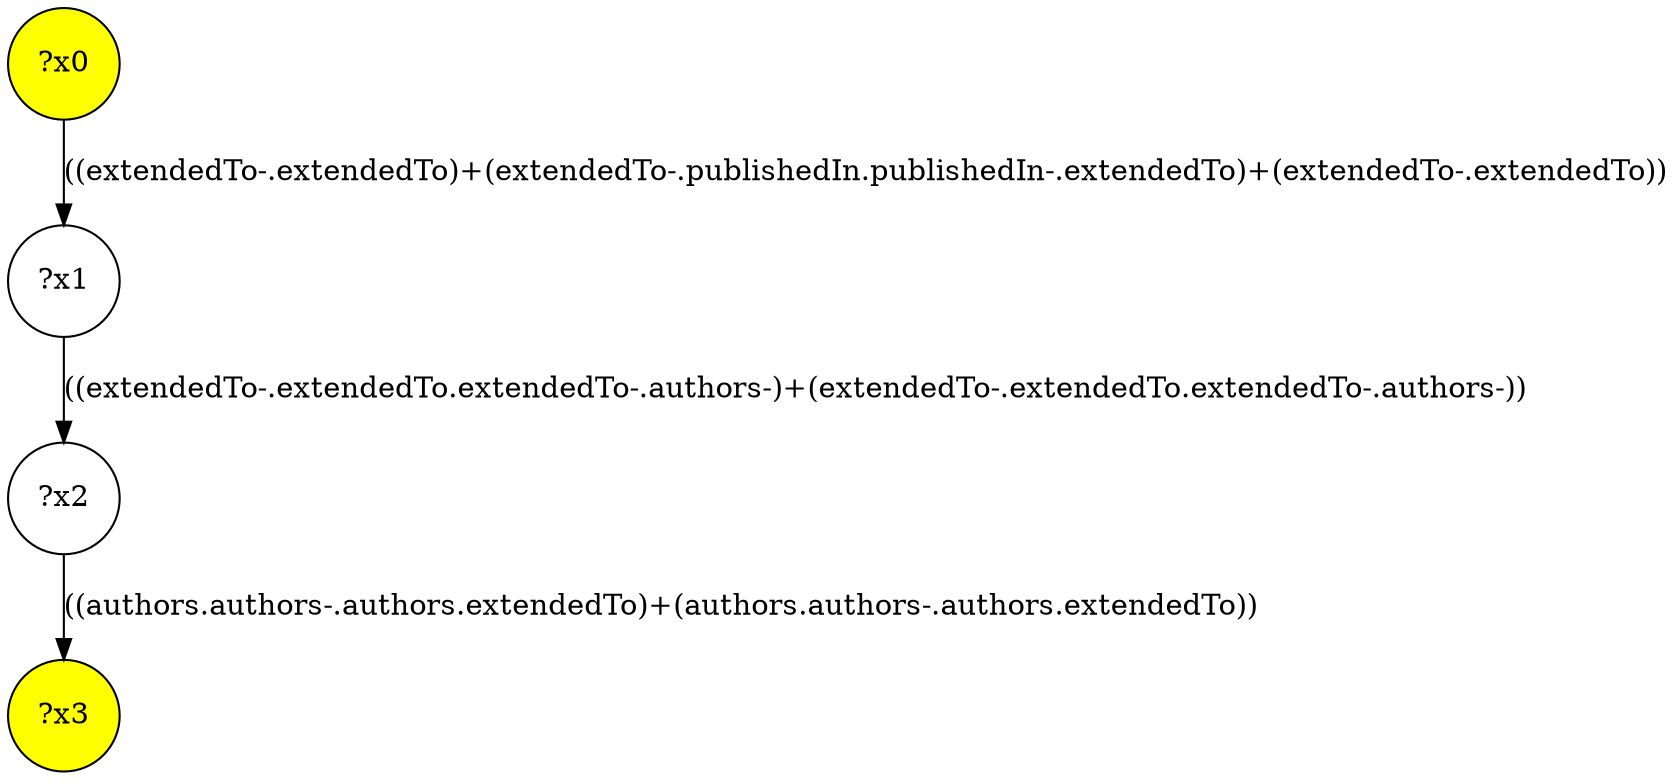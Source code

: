 digraph g {
	x0 [fillcolor="yellow", style="filled," shape=circle, label="?x0"];
	x3 [fillcolor="yellow", style="filled," shape=circle, label="?x3"];
	x1 [shape=circle, label="?x1"];
	x0 -> x1 [label="((extendedTo-.extendedTo)+(extendedTo-.publishedIn.publishedIn-.extendedTo)+(extendedTo-.extendedTo))"];
	x2 [shape=circle, label="?x2"];
	x1 -> x2 [label="((extendedTo-.extendedTo.extendedTo-.authors-)+(extendedTo-.extendedTo.extendedTo-.authors-))"];
	x2 -> x3 [label="((authors.authors-.authors.extendedTo)+(authors.authors-.authors.extendedTo))"];
}
